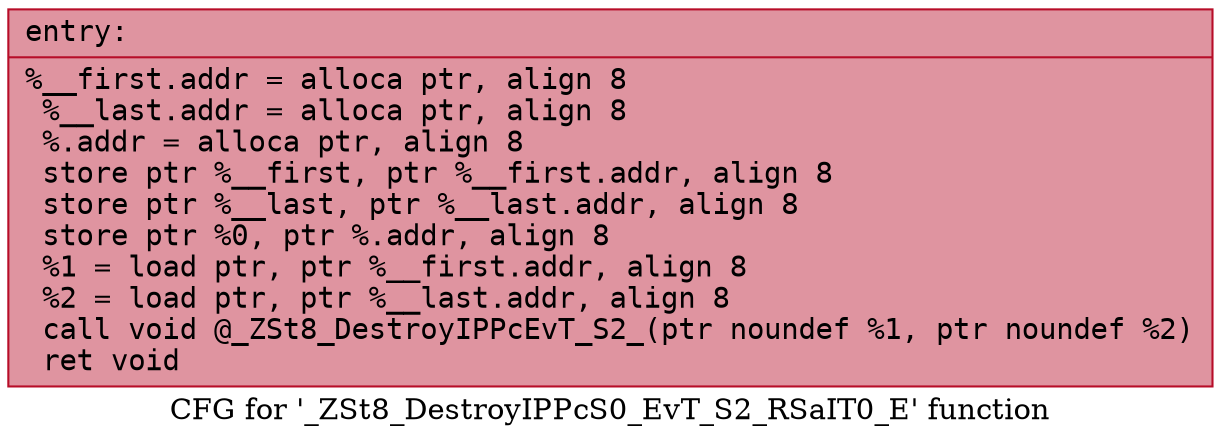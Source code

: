 digraph "CFG for '_ZSt8_DestroyIPPcS0_EvT_S2_RSaIT0_E' function" {
	label="CFG for '_ZSt8_DestroyIPPcS0_EvT_S2_RSaIT0_E' function";

	Node0x561f16558080 [shape=record,color="#b70d28ff", style=filled, fillcolor="#b70d2870" fontname="Courier",label="{entry:\l|  %__first.addr = alloca ptr, align 8\l  %__last.addr = alloca ptr, align 8\l  %.addr = alloca ptr, align 8\l  store ptr %__first, ptr %__first.addr, align 8\l  store ptr %__last, ptr %__last.addr, align 8\l  store ptr %0, ptr %.addr, align 8\l  %1 = load ptr, ptr %__first.addr, align 8\l  %2 = load ptr, ptr %__last.addr, align 8\l  call void @_ZSt8_DestroyIPPcEvT_S2_(ptr noundef %1, ptr noundef %2)\l  ret void\l}"];
}
